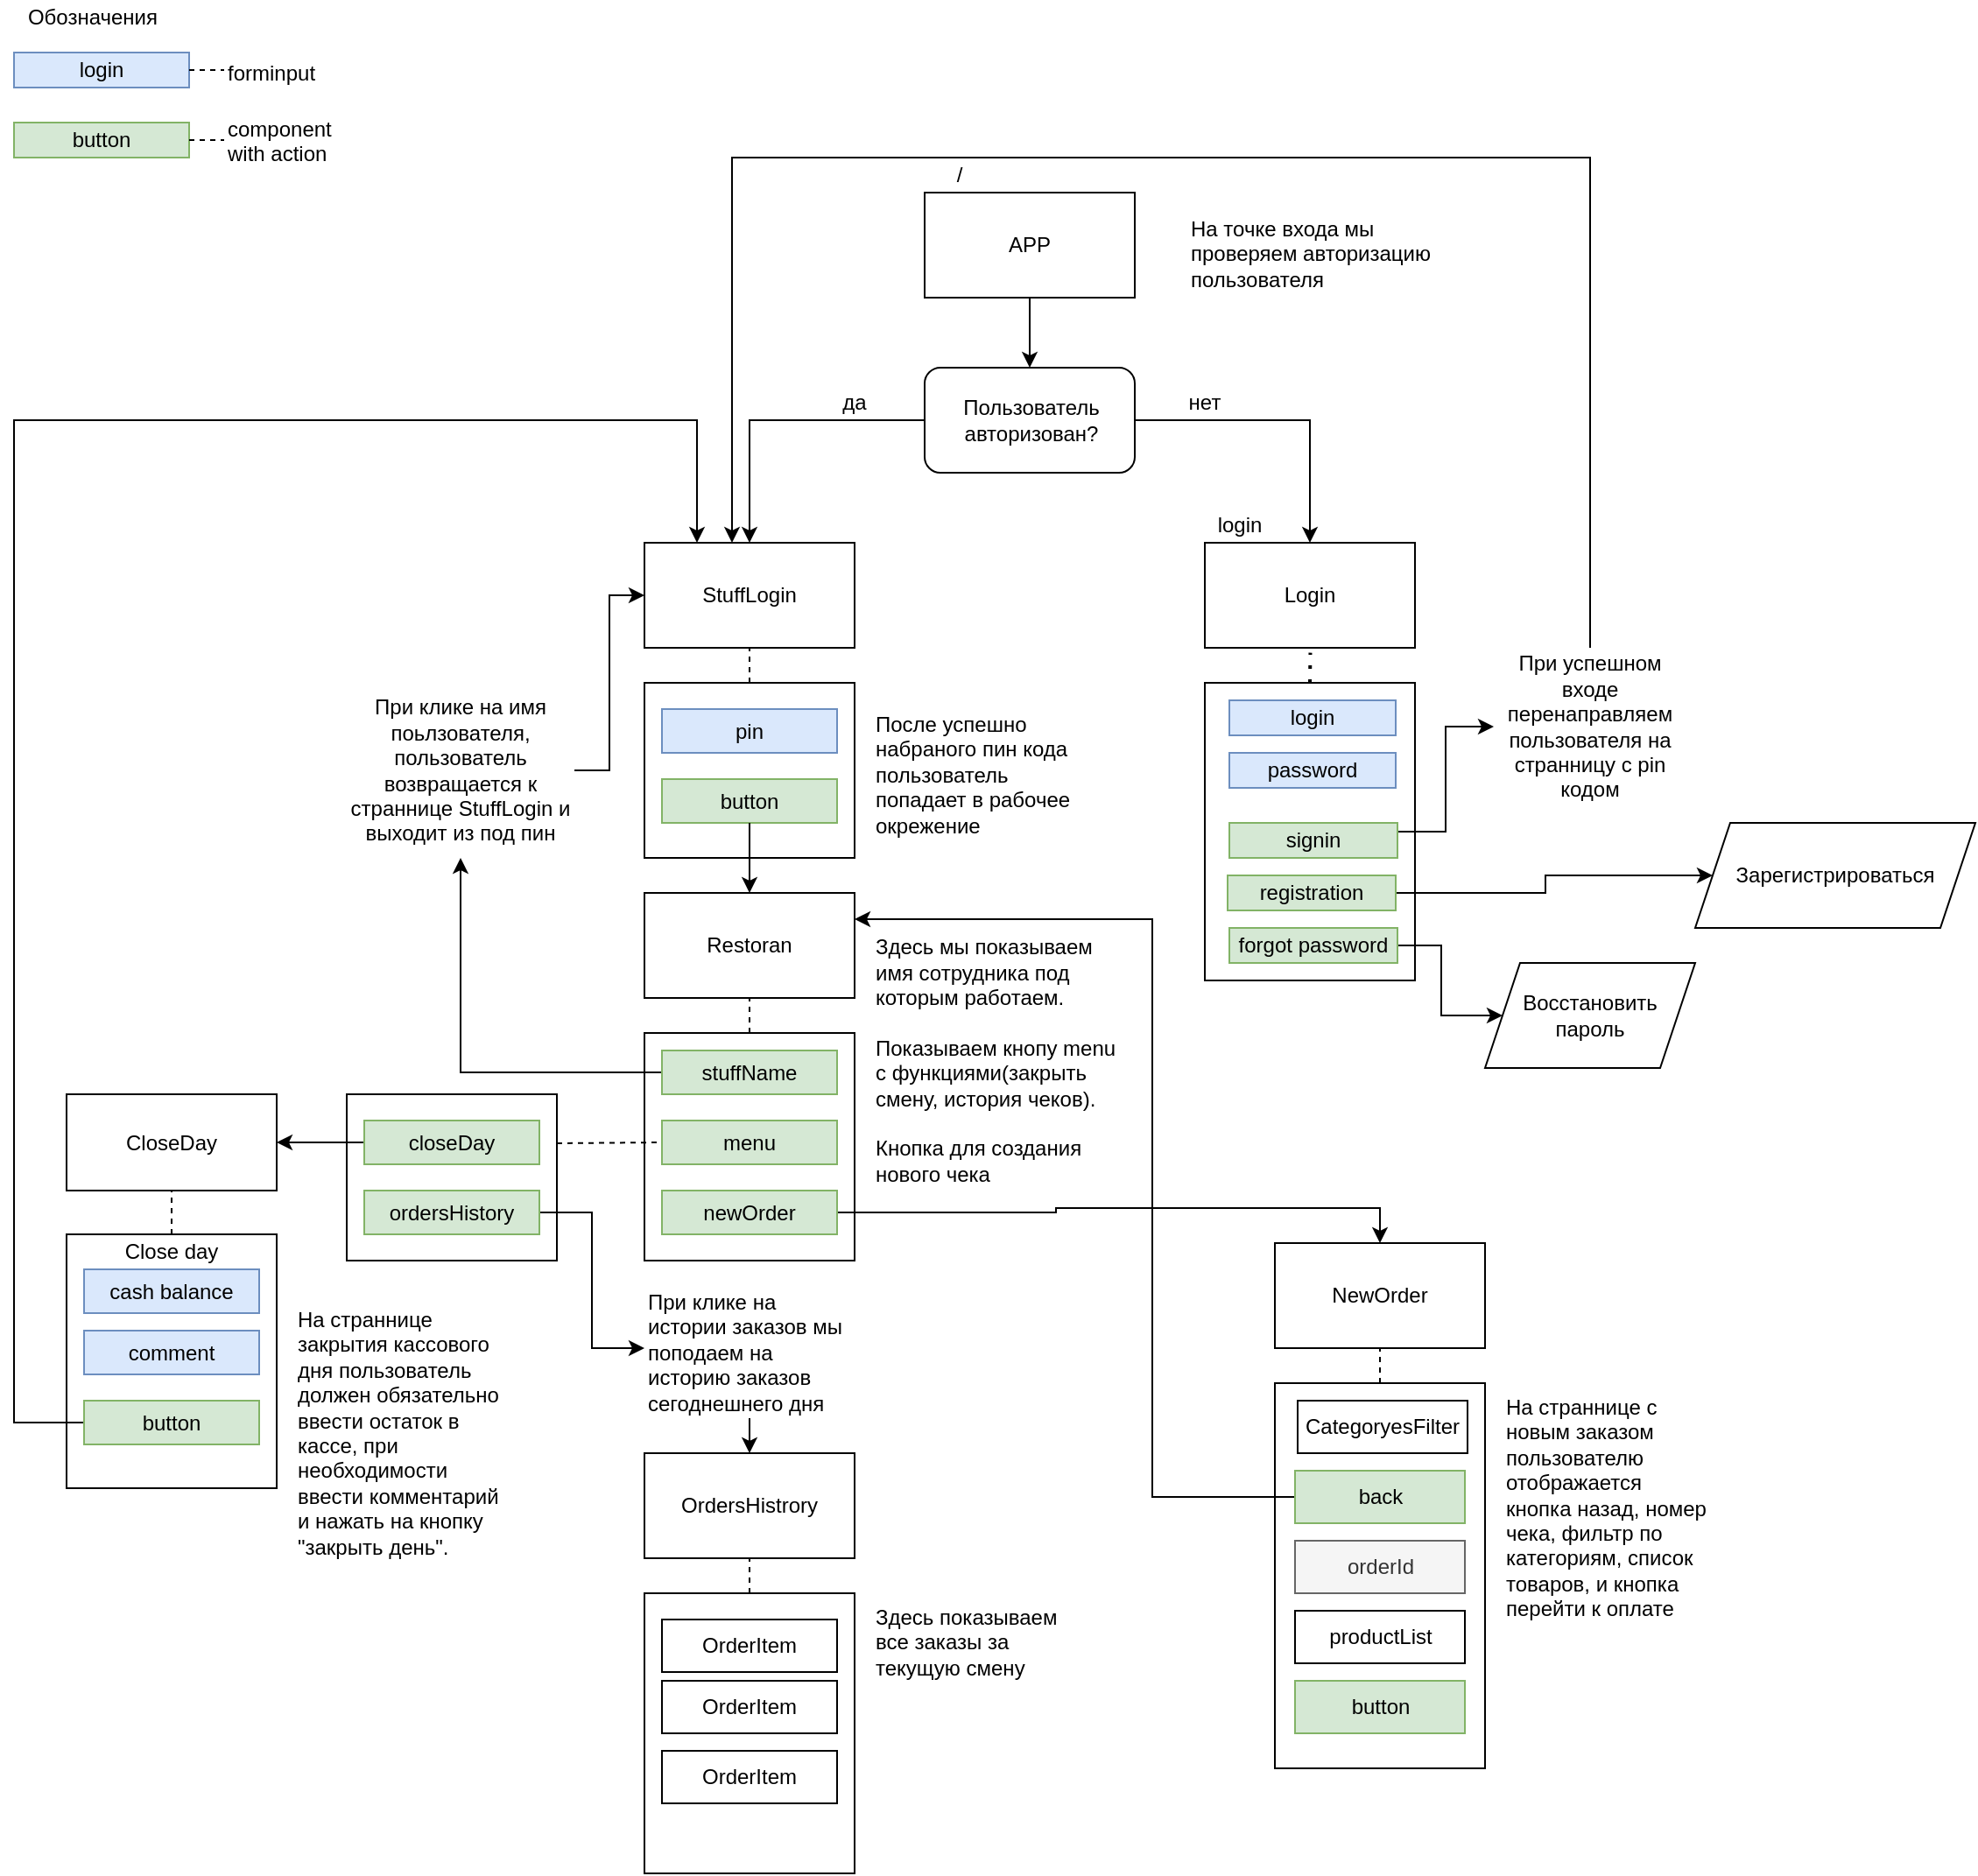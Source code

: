 <mxfile version="14.1.1" type="github" pages="2">
  <diagram id="w1IGCY3nbmWGk3qCiq3O" name="Scenarios">
    <mxGraphModel dx="2922" dy="2544" grid="1" gridSize="10" guides="1" tooltips="1" connect="1" arrows="1" fold="1" page="1" pageScale="1" pageWidth="827" pageHeight="1169" math="0" shadow="0">
      <root>
        <mxCell id="0" />
        <mxCell id="1" parent="0" />
        <mxCell id="aNe1XFJ8YNY24CfK5yjk-10" value="" style="rounded=0;whiteSpace=wrap;html=1;align=center;" vertex="1" parent="1">
          <mxGeometry x="400" y="320" width="120" height="170" as="geometry" />
        </mxCell>
        <mxCell id="w2oGDDwC-yfaYsdd0_vw-14" style="edgeStyle=orthogonalEdgeStyle;rounded=0;orthogonalLoop=1;jettySize=auto;html=1;exitX=0.5;exitY=1;exitDx=0;exitDy=0;entryX=0.5;entryY=0;entryDx=0;entryDy=0;" edge="1" parent="1" source="w2oGDDwC-yfaYsdd0_vw-1" target="w2oGDDwC-yfaYsdd0_vw-8">
          <mxGeometry relative="1" as="geometry" />
        </mxCell>
        <mxCell id="w2oGDDwC-yfaYsdd0_vw-1" value="APP" style="rounded=0;whiteSpace=wrap;html=1;" vertex="1" parent="1">
          <mxGeometry x="240" y="40" width="120" height="60" as="geometry" />
        </mxCell>
        <mxCell id="w2oGDDwC-yfaYsdd0_vw-2" value="На точке входа мы проверяем авторизацию пользователя" style="text;html=1;strokeColor=none;fillColor=none;align=left;verticalAlign=middle;whiteSpace=wrap;rounded=0;" vertex="1" parent="1">
          <mxGeometry x="390" y="50" width="170" height="50" as="geometry" />
        </mxCell>
        <mxCell id="w2oGDDwC-yfaYsdd0_vw-3" value="/" style="text;html=1;strokeColor=none;fillColor=none;align=center;verticalAlign=middle;whiteSpace=wrap;rounded=0;" vertex="1" parent="1">
          <mxGeometry x="240" y="20" width="40" height="20" as="geometry" />
        </mxCell>
        <mxCell id="w2oGDDwC-yfaYsdd0_vw-12" style="edgeStyle=orthogonalEdgeStyle;rounded=0;orthogonalLoop=1;jettySize=auto;html=1;exitX=0;exitY=0.5;exitDx=0;exitDy=0;" edge="1" parent="1" source="w2oGDDwC-yfaYsdd0_vw-8" target="w2oGDDwC-yfaYsdd0_vw-10">
          <mxGeometry relative="1" as="geometry" />
        </mxCell>
        <mxCell id="w2oGDDwC-yfaYsdd0_vw-16" style="edgeStyle=orthogonalEdgeStyle;rounded=0;orthogonalLoop=1;jettySize=auto;html=1;exitX=1;exitY=0.5;exitDx=0;exitDy=0;entryX=0.5;entryY=0;entryDx=0;entryDy=0;" edge="1" parent="1" source="w2oGDDwC-yfaYsdd0_vw-8" target="w2oGDDwC-yfaYsdd0_vw-15">
          <mxGeometry relative="1" as="geometry" />
        </mxCell>
        <mxCell id="w2oGDDwC-yfaYsdd0_vw-8" value="&lt;div style=&quot;text-align: center&quot;&gt;&lt;span&gt;Пользователь авторизован?&lt;/span&gt;&lt;/div&gt;" style="rounded=1;whiteSpace=wrap;html=1;align=left;" vertex="1" parent="1">
          <mxGeometry x="240" y="140" width="120" height="60" as="geometry" />
        </mxCell>
        <mxCell id="w2oGDDwC-yfaYsdd0_vw-10" value="StuffLogin" style="rounded=0;whiteSpace=wrap;html=1;align=center;" vertex="1" parent="1">
          <mxGeometry x="80" y="240" width="120" height="60" as="geometry" />
        </mxCell>
        <mxCell id="w2oGDDwC-yfaYsdd0_vw-13" value="да" style="text;html=1;strokeColor=none;fillColor=none;align=center;verticalAlign=middle;whiteSpace=wrap;rounded=0;" vertex="1" parent="1">
          <mxGeometry x="180" y="150" width="40" height="20" as="geometry" />
        </mxCell>
        <mxCell id="w2oGDDwC-yfaYsdd0_vw-15" value="Login" style="rounded=0;whiteSpace=wrap;html=1;align=center;" vertex="1" parent="1">
          <mxGeometry x="400" y="240" width="120" height="60" as="geometry" />
        </mxCell>
        <mxCell id="w2oGDDwC-yfaYsdd0_vw-17" value="нет" style="text;html=1;strokeColor=none;fillColor=none;align=center;verticalAlign=middle;whiteSpace=wrap;rounded=0;" vertex="1" parent="1">
          <mxGeometry x="380" y="150" width="40" height="20" as="geometry" />
        </mxCell>
        <mxCell id="w2oGDDwC-yfaYsdd0_vw-31" value="Восстановить пароль" style="shape=parallelogram;perimeter=parallelogramPerimeter;whiteSpace=wrap;html=1;fixedSize=1;align=center;" vertex="1" parent="1">
          <mxGeometry x="560" y="480" width="120" height="60" as="geometry" />
        </mxCell>
        <mxCell id="w2oGDDwC-yfaYsdd0_vw-33" value="Зарегистрироваться" style="shape=parallelogram;perimeter=parallelogramPerimeter;whiteSpace=wrap;html=1;fixedSize=1;align=center;" vertex="1" parent="1">
          <mxGeometry x="680" y="400" width="160" height="60" as="geometry" />
        </mxCell>
        <mxCell id="w2oGDDwC-yfaYsdd0_vw-34" value="login" style="text;html=1;strokeColor=none;fillColor=none;align=center;verticalAlign=middle;whiteSpace=wrap;rounded=0;" vertex="1" parent="1">
          <mxGeometry x="400" y="220" width="40" height="20" as="geometry" />
        </mxCell>
        <mxCell id="aNe1XFJ8YNY24CfK5yjk-3" value="Restoran" style="rounded=0;whiteSpace=wrap;html=1;align=center;" vertex="1" parent="1">
          <mxGeometry x="80" y="440" width="120" height="60" as="geometry" />
        </mxCell>
        <mxCell id="aNe1XFJ8YNY24CfK5yjk-7" value="login" style="rounded=0;whiteSpace=wrap;html=1;align=center;fillColor=#dae8fc;strokeColor=#6c8ebf;" vertex="1" parent="1">
          <mxGeometry x="414" y="330" width="95" height="20" as="geometry" />
        </mxCell>
        <mxCell id="aNe1XFJ8YNY24CfK5yjk-8" value="password" style="rounded=0;whiteSpace=wrap;html=1;align=center;fillColor=#dae8fc;strokeColor=#6c8ebf;" vertex="1" parent="1">
          <mxGeometry x="414" y="360" width="95" height="20" as="geometry" />
        </mxCell>
        <mxCell id="avErxySmuJCmImi-LPeo-18" style="edgeStyle=orthogonalEdgeStyle;rounded=0;orthogonalLoop=1;jettySize=auto;html=1;exitX=1;exitY=0.25;exitDx=0;exitDy=0;entryX=0;entryY=0.5;entryDx=0;entryDy=0;" edge="1" parent="1" source="aNe1XFJ8YNY24CfK5yjk-11" target="aNe1XFJ8YNY24CfK5yjk-15">
          <mxGeometry relative="1" as="geometry" />
        </mxCell>
        <mxCell id="aNe1XFJ8YNY24CfK5yjk-11" value="signin" style="rounded=0;whiteSpace=wrap;html=1;align=center;fillColor=#d5e8d4;strokeColor=#82b366;" vertex="1" parent="1">
          <mxGeometry x="414" y="400" width="96" height="20" as="geometry" />
        </mxCell>
        <mxCell id="avErxySmuJCmImi-LPeo-17" style="edgeStyle=orthogonalEdgeStyle;rounded=0;orthogonalLoop=1;jettySize=auto;html=1;exitX=1;exitY=0.5;exitDx=0;exitDy=0;entryX=0;entryY=0.5;entryDx=0;entryDy=0;" edge="1" parent="1" source="aNe1XFJ8YNY24CfK5yjk-12" target="w2oGDDwC-yfaYsdd0_vw-33">
          <mxGeometry relative="1" as="geometry" />
        </mxCell>
        <mxCell id="aNe1XFJ8YNY24CfK5yjk-12" value="registration" style="rounded=0;whiteSpace=wrap;html=1;align=center;fillColor=#d5e8d4;strokeColor=#82b366;" vertex="1" parent="1">
          <mxGeometry x="413" y="430" width="96" height="20" as="geometry" />
        </mxCell>
        <mxCell id="avErxySmuJCmImi-LPeo-16" style="edgeStyle=orthogonalEdgeStyle;rounded=0;orthogonalLoop=1;jettySize=auto;html=1;entryX=0;entryY=0.5;entryDx=0;entryDy=0;" edge="1" parent="1" source="aNe1XFJ8YNY24CfK5yjk-13" target="w2oGDDwC-yfaYsdd0_vw-31">
          <mxGeometry relative="1" as="geometry" />
        </mxCell>
        <mxCell id="aNe1XFJ8YNY24CfK5yjk-13" value="forgot password" style="rounded=0;whiteSpace=wrap;html=1;align=center;fillColor=#d5e8d4;strokeColor=#82b366;" vertex="1" parent="1">
          <mxGeometry x="414" y="460" width="96" height="20" as="geometry" />
        </mxCell>
        <mxCell id="aNe1XFJ8YNY24CfK5yjk-14" value="" style="endArrow=none;dashed=1;html=1;dashPattern=1 3;strokeWidth=2;entryX=0.502;entryY=1.047;entryDx=0;entryDy=0;entryPerimeter=0;exitX=0.5;exitY=0;exitDx=0;exitDy=0;" edge="1" parent="1" source="aNe1XFJ8YNY24CfK5yjk-10" target="w2oGDDwC-yfaYsdd0_vw-15">
          <mxGeometry width="50" height="50" relative="1" as="geometry">
            <mxPoint x="400" y="380" as="sourcePoint" />
            <mxPoint x="457" y="310" as="targetPoint" />
          </mxGeometry>
        </mxCell>
        <mxCell id="aNe1XFJ8YNY24CfK5yjk-18" style="edgeStyle=orthogonalEdgeStyle;rounded=0;orthogonalLoop=1;jettySize=auto;html=1;exitX=0.5;exitY=0;exitDx=0;exitDy=0;" edge="1" parent="1" source="aNe1XFJ8YNY24CfK5yjk-15">
          <mxGeometry relative="1" as="geometry">
            <mxPoint x="130" y="240" as="targetPoint" />
            <Array as="points">
              <mxPoint x="620" y="20" />
              <mxPoint x="130" y="20" />
            </Array>
          </mxGeometry>
        </mxCell>
        <mxCell id="aNe1XFJ8YNY24CfK5yjk-15" value="При успешном входе перенаправляем пользователя на странницу с pin кодом" style="text;html=1;strokeColor=none;fillColor=none;align=center;verticalAlign=middle;whiteSpace=wrap;rounded=0;" vertex="1" parent="1">
          <mxGeometry x="565" y="300" width="110" height="90" as="geometry" />
        </mxCell>
        <mxCell id="aNe1XFJ8YNY24CfK5yjk-27" value="" style="endArrow=none;dashed=1;html=1;entryX=0.5;entryY=1;entryDx=0;entryDy=0;exitX=0.5;exitY=0;exitDx=0;exitDy=0;" edge="1" parent="1" source="aNe1XFJ8YNY24CfK5yjk-24" target="w2oGDDwC-yfaYsdd0_vw-10">
          <mxGeometry width="50" height="50" relative="1" as="geometry">
            <mxPoint x="61" y="270" as="sourcePoint" />
            <mxPoint x="110" y="280" as="targetPoint" />
          </mxGeometry>
        </mxCell>
        <mxCell id="aNe1XFJ8YNY24CfK5yjk-32" value="" style="rounded=0;whiteSpace=wrap;html=1;align=right;" vertex="1" parent="1">
          <mxGeometry x="80" y="520" width="120" height="130" as="geometry" />
        </mxCell>
        <mxCell id="aNe1XFJ8YNY24CfK5yjk-33" value="" style="endArrow=none;dashed=1;html=1;entryX=0.5;entryY=1;entryDx=0;entryDy=0;exitX=0.5;exitY=0;exitDx=0;exitDy=0;" edge="1" parent="1" source="aNe1XFJ8YNY24CfK5yjk-32" target="aNe1XFJ8YNY24CfK5yjk-3">
          <mxGeometry width="50" height="50" relative="1" as="geometry">
            <mxPoint x="170" y="570" as="sourcePoint" />
            <mxPoint x="220" y="520" as="targetPoint" />
          </mxGeometry>
        </mxCell>
        <mxCell id="aNe1XFJ8YNY24CfK5yjk-48" style="edgeStyle=orthogonalEdgeStyle;rounded=0;orthogonalLoop=1;jettySize=auto;html=1;exitX=0;exitY=0.5;exitDx=0;exitDy=0;entryX=0.5;entryY=1;entryDx=0;entryDy=0;" edge="1" parent="1" source="aNe1XFJ8YNY24CfK5yjk-36" target="aNe1XFJ8YNY24CfK5yjk-51">
          <mxGeometry relative="1" as="geometry">
            <mxPoint x="-180" y="510" as="targetPoint" />
          </mxGeometry>
        </mxCell>
        <mxCell id="aNe1XFJ8YNY24CfK5yjk-36" value="stuffName" style="rounded=0;whiteSpace=wrap;html=1;align=center;fillColor=#d5e8d4;strokeColor=#82b366;" vertex="1" parent="1">
          <mxGeometry x="90" y="530" width="100" height="25" as="geometry" />
        </mxCell>
        <mxCell id="aNe1XFJ8YNY24CfK5yjk-38" value="menu" style="rounded=0;whiteSpace=wrap;html=1;align=center;fillColor=#d5e8d4;strokeColor=#82b366;" vertex="1" parent="1">
          <mxGeometry x="90" y="570" width="100" height="25" as="geometry" />
        </mxCell>
        <mxCell id="avErxySmuJCmImi-LPeo-57" style="edgeStyle=orthogonalEdgeStyle;rounded=0;orthogonalLoop=1;jettySize=auto;html=1;" edge="1" parent="1" source="aNe1XFJ8YNY24CfK5yjk-39" target="avErxySmuJCmImi-LPeo-47">
          <mxGeometry relative="1" as="geometry" />
        </mxCell>
        <mxCell id="aNe1XFJ8YNY24CfK5yjk-39" value="newOrder" style="rounded=0;whiteSpace=wrap;html=1;align=center;fillColor=#d5e8d4;strokeColor=#82b366;" vertex="1" parent="1">
          <mxGeometry x="90" y="610" width="100" height="25" as="geometry" />
        </mxCell>
        <mxCell id="aNe1XFJ8YNY24CfK5yjk-40" value="" style="endArrow=none;dashed=1;html=1;entryX=0;entryY=0.5;entryDx=0;entryDy=0;" edge="1" parent="1" target="aNe1XFJ8YNY24CfK5yjk-38">
          <mxGeometry width="50" height="50" relative="1" as="geometry">
            <mxPoint x="30" y="583" as="sourcePoint" />
            <mxPoint y="540" as="targetPoint" />
          </mxGeometry>
        </mxCell>
        <mxCell id="aNe1XFJ8YNY24CfK5yjk-42" value="" style="rounded=0;whiteSpace=wrap;html=1;align=right;" vertex="1" parent="1">
          <mxGeometry x="-90" y="555" width="120" height="95" as="geometry" />
        </mxCell>
        <mxCell id="avErxySmuJCmImi-LPeo-3" style="edgeStyle=orthogonalEdgeStyle;rounded=0;orthogonalLoop=1;jettySize=auto;html=1;exitX=0;exitY=0.5;exitDx=0;exitDy=0;entryX=1;entryY=0.5;entryDx=0;entryDy=0;" edge="1" parent="1" source="aNe1XFJ8YNY24CfK5yjk-44" target="avErxySmuJCmImi-LPeo-2">
          <mxGeometry relative="1" as="geometry" />
        </mxCell>
        <mxCell id="aNe1XFJ8YNY24CfK5yjk-44" value="closeDay" style="rounded=0;whiteSpace=wrap;html=1;align=center;fillColor=#d5e8d4;strokeColor=#82b366;" vertex="1" parent="1">
          <mxGeometry x="-80" y="570" width="100" height="25" as="geometry" />
        </mxCell>
        <mxCell id="avErxySmuJCmImi-LPeo-22" style="edgeStyle=orthogonalEdgeStyle;rounded=0;orthogonalLoop=1;jettySize=auto;html=1;entryX=0;entryY=0.5;entryDx=0;entryDy=0;" edge="1" parent="1" source="aNe1XFJ8YNY24CfK5yjk-46" target="avErxySmuJCmImi-LPeo-21">
          <mxGeometry relative="1" as="geometry" />
        </mxCell>
        <mxCell id="aNe1XFJ8YNY24CfK5yjk-46" value="ordersHistory" style="rounded=0;whiteSpace=wrap;html=1;align=center;fillColor=#d5e8d4;strokeColor=#82b366;" vertex="1" parent="1">
          <mxGeometry x="-80" y="610" width="100" height="25" as="geometry" />
        </mxCell>
        <mxCell id="avErxySmuJCmImi-LPeo-43" style="edgeStyle=orthogonalEdgeStyle;rounded=0;orthogonalLoop=1;jettySize=auto;html=1;entryX=0;entryY=0.5;entryDx=0;entryDy=0;" edge="1" parent="1" source="aNe1XFJ8YNY24CfK5yjk-51" target="w2oGDDwC-yfaYsdd0_vw-10">
          <mxGeometry relative="1" as="geometry" />
        </mxCell>
        <mxCell id="aNe1XFJ8YNY24CfK5yjk-51" value="При клике на имя поьлзователя, пользователь возвращается к страннице StuffLogin и выходит из под пин" style="text;html=1;strokeColor=none;fillColor=none;align=center;verticalAlign=middle;whiteSpace=wrap;rounded=0;" vertex="1" parent="1">
          <mxGeometry x="-90" y="320" width="130" height="100" as="geometry" />
        </mxCell>
        <mxCell id="avErxySmuJCmImi-LPeo-2" value="CloseDay" style="rounded=0;whiteSpace=wrap;html=1;align=center;" vertex="1" parent="1">
          <mxGeometry x="-250" y="555" width="120" height="55" as="geometry" />
        </mxCell>
        <mxCell id="avErxySmuJCmImi-LPeo-4" value="" style="rounded=0;whiteSpace=wrap;html=1;align=right;" vertex="1" parent="1">
          <mxGeometry x="-250" y="635" width="120" height="145" as="geometry" />
        </mxCell>
        <mxCell id="avErxySmuJCmImi-LPeo-12" style="edgeStyle=orthogonalEdgeStyle;rounded=0;orthogonalLoop=1;jettySize=auto;html=1;exitX=0;exitY=0.5;exitDx=0;exitDy=0;entryX=0.25;entryY=0;entryDx=0;entryDy=0;" edge="1" parent="1" source="avErxySmuJCmImi-LPeo-10" target="w2oGDDwC-yfaYsdd0_vw-10">
          <mxGeometry relative="1" as="geometry">
            <mxPoint x="110" y="170" as="targetPoint" />
            <Array as="points">
              <mxPoint x="-280" y="743" />
              <mxPoint x="-280" y="170" />
              <mxPoint x="110" y="170" />
            </Array>
          </mxGeometry>
        </mxCell>
        <mxCell id="avErxySmuJCmImi-LPeo-5" value="cash balance" style="rounded=0;whiteSpace=wrap;html=1;align=center;fillColor=#dae8fc;strokeColor=#6c8ebf;" vertex="1" parent="1">
          <mxGeometry x="-240" y="655" width="100" height="25" as="geometry" />
        </mxCell>
        <mxCell id="avErxySmuJCmImi-LPeo-6" value="Close day" style="text;html=1;strokeColor=none;fillColor=none;align=center;verticalAlign=middle;whiteSpace=wrap;rounded=0;" vertex="1" parent="1">
          <mxGeometry x="-250" y="635" width="120" height="20" as="geometry" />
        </mxCell>
        <mxCell id="avErxySmuJCmImi-LPeo-7" value="comment" style="rounded=0;whiteSpace=wrap;html=1;align=center;fillColor=#dae8fc;strokeColor=#6c8ebf;" vertex="1" parent="1">
          <mxGeometry x="-240" y="690" width="100" height="25" as="geometry" />
        </mxCell>
        <mxCell id="avErxySmuJCmImi-LPeo-10" value="button" style="rounded=0;whiteSpace=wrap;html=1;align=center;fillColor=#d5e8d4;strokeColor=#82b366;" vertex="1" parent="1">
          <mxGeometry x="-240" y="730" width="100" height="25" as="geometry" />
        </mxCell>
        <mxCell id="avErxySmuJCmImi-LPeo-11" value="На страннице закрытия кассового дня пользователь должен обязательно ввести остаток в кассе, при необходимости ввести комментарий и нажать на кнопку &quot;закрыть день&quot;.&amp;nbsp;" style="text;html=1;strokeColor=none;fillColor=none;align=left;verticalAlign=top;whiteSpace=wrap;rounded=0;" vertex="1" parent="1">
          <mxGeometry x="-120" y="670" width="120" height="170" as="geometry" />
        </mxCell>
        <mxCell id="avErxySmuJCmImi-LPeo-13" value="" style="endArrow=none;dashed=1;html=1;entryX=0.5;entryY=1;entryDx=0;entryDy=0;exitX=0.5;exitY=0;exitDx=0;exitDy=0;" edge="1" parent="1" source="avErxySmuJCmImi-LPeo-6" target="avErxySmuJCmImi-LPeo-2">
          <mxGeometry width="50" height="50" relative="1" as="geometry">
            <mxPoint x="-210" y="650" as="sourcePoint" />
            <mxPoint x="-160" y="600" as="targetPoint" />
          </mxGeometry>
        </mxCell>
        <mxCell id="avErxySmuJCmImi-LPeo-20" value="OrdersHistrory" style="rounded=0;whiteSpace=wrap;html=1;align=center;" vertex="1" parent="1">
          <mxGeometry x="80" y="760" width="120" height="60" as="geometry" />
        </mxCell>
        <mxCell id="avErxySmuJCmImi-LPeo-23" style="edgeStyle=orthogonalEdgeStyle;rounded=0;orthogonalLoop=1;jettySize=auto;html=1;exitX=0.5;exitY=1;exitDx=0;exitDy=0;entryX=0.5;entryY=0;entryDx=0;entryDy=0;" edge="1" parent="1" source="avErxySmuJCmImi-LPeo-21" target="avErxySmuJCmImi-LPeo-20">
          <mxGeometry relative="1" as="geometry" />
        </mxCell>
        <mxCell id="avErxySmuJCmImi-LPeo-21" value="При клике на истории заказов мы поподаем на историю заказов сегоднешнего дня" style="text;html=1;strokeColor=none;fillColor=none;align=left;verticalAlign=top;whiteSpace=wrap;rounded=0;" vertex="1" parent="1">
          <mxGeometry x="80" y="660" width="120" height="80" as="geometry" />
        </mxCell>
        <mxCell id="avErxySmuJCmImi-LPeo-24" value="" style="rounded=0;whiteSpace=wrap;html=1;align=center;" vertex="1" parent="1">
          <mxGeometry x="80" y="840" width="120" height="160" as="geometry" />
        </mxCell>
        <mxCell id="avErxySmuJCmImi-LPeo-25" value="" style="endArrow=none;dashed=1;html=1;entryX=0.5;entryY=1;entryDx=0;entryDy=0;exitX=0.5;exitY=0;exitDx=0;exitDy=0;" edge="1" parent="1" source="avErxySmuJCmImi-LPeo-24" target="avErxySmuJCmImi-LPeo-20">
          <mxGeometry width="50" height="50" relative="1" as="geometry">
            <mxPoint x="110" y="860" as="sourcePoint" />
            <mxPoint x="160" y="810" as="targetPoint" />
          </mxGeometry>
        </mxCell>
        <mxCell id="avErxySmuJCmImi-LPeo-26" value="Здесь показываем все заказы за текущую смену" style="text;html=1;strokeColor=none;fillColor=none;align=left;verticalAlign=top;whiteSpace=wrap;rounded=0;" vertex="1" parent="1">
          <mxGeometry x="210" y="840" width="120" height="60" as="geometry" />
        </mxCell>
        <mxCell id="avErxySmuJCmImi-LPeo-27" value="OrderItem" style="rounded=0;whiteSpace=wrap;html=1;align=center;" vertex="1" parent="1">
          <mxGeometry x="90" y="855" width="100" height="30" as="geometry" />
        </mxCell>
        <mxCell id="avErxySmuJCmImi-LPeo-29" value="OrderItem" style="rounded=0;whiteSpace=wrap;html=1;align=center;" vertex="1" parent="1">
          <mxGeometry x="90" y="890" width="100" height="30" as="geometry" />
        </mxCell>
        <mxCell id="avErxySmuJCmImi-LPeo-30" value="OrderItem" style="rounded=0;whiteSpace=wrap;html=1;align=center;" vertex="1" parent="1">
          <mxGeometry x="90" y="930" width="100" height="30" as="geometry" />
        </mxCell>
        <mxCell id="avErxySmuJCmImi-LPeo-32" value="login" style="rounded=0;whiteSpace=wrap;html=1;align=center;fillColor=#dae8fc;strokeColor=#6c8ebf;" vertex="1" parent="1">
          <mxGeometry x="-280" y="-40" width="100" height="20" as="geometry" />
        </mxCell>
        <mxCell id="avErxySmuJCmImi-LPeo-33" value="Обозначения" style="text;html=1;strokeColor=none;fillColor=none;align=center;verticalAlign=middle;whiteSpace=wrap;rounded=0;" vertex="1" parent="1">
          <mxGeometry x="-280" y="-70" width="90" height="20" as="geometry" />
        </mxCell>
        <mxCell id="avErxySmuJCmImi-LPeo-34" value="forminput" style="text;html=1;strokeColor=none;fillColor=none;align=left;verticalAlign=top;whiteSpace=wrap;rounded=0;" vertex="1" parent="1">
          <mxGeometry x="-160" y="-42.5" width="60" height="25" as="geometry" />
        </mxCell>
        <mxCell id="avErxySmuJCmImi-LPeo-35" value="" style="endArrow=none;dashed=1;html=1;entryX=0;entryY=0.5;entryDx=0;entryDy=0;exitX=1;exitY=0.5;exitDx=0;exitDy=0;" edge="1" parent="1" source="avErxySmuJCmImi-LPeo-32" target="avErxySmuJCmImi-LPeo-34">
          <mxGeometry width="50" height="50" relative="1" as="geometry">
            <mxPoint x="-180" y="80" as="sourcePoint" />
            <mxPoint x="-130" y="30" as="targetPoint" />
          </mxGeometry>
        </mxCell>
        <mxCell id="avErxySmuJCmImi-LPeo-36" value="button" style="rounded=0;whiteSpace=wrap;html=1;align=center;fillColor=#d5e8d4;strokeColor=#82b366;" vertex="1" parent="1">
          <mxGeometry x="-280" width="100" height="20" as="geometry" />
        </mxCell>
        <mxCell id="avErxySmuJCmImi-LPeo-37" value="component with action" style="text;html=1;strokeColor=none;fillColor=none;align=left;verticalAlign=top;whiteSpace=wrap;rounded=0;" vertex="1" parent="1">
          <mxGeometry x="-160" y="-10" width="80" height="40" as="geometry" />
        </mxCell>
        <mxCell id="avErxySmuJCmImi-LPeo-38" value="" style="endArrow=none;dashed=1;html=1;entryX=0;entryY=0.5;entryDx=0;entryDy=0;exitX=1;exitY=0.5;exitDx=0;exitDy=0;" edge="1" parent="1" source="avErxySmuJCmImi-LPeo-36" target="avErxySmuJCmImi-LPeo-37">
          <mxGeometry width="50" height="50" relative="1" as="geometry">
            <mxPoint x="-200" y="40" as="sourcePoint" />
            <mxPoint x="-150" y="-10" as="targetPoint" />
          </mxGeometry>
        </mxCell>
        <mxCell id="avErxySmuJCmImi-LPeo-41" value="" style="group" vertex="1" connectable="0" parent="1">
          <mxGeometry x="80" y="320" width="120" height="100" as="geometry" />
        </mxCell>
        <mxCell id="aNe1XFJ8YNY24CfK5yjk-24" value="" style="rounded=0;whiteSpace=wrap;html=1;align=center;" vertex="1" parent="avErxySmuJCmImi-LPeo-41">
          <mxGeometry width="120" height="100" as="geometry" />
        </mxCell>
        <mxCell id="aNe1XFJ8YNY24CfK5yjk-25" value="pin" style="rounded=0;whiteSpace=wrap;html=1;align=center;fillColor=#dae8fc;strokeColor=#6c8ebf;" vertex="1" parent="avErxySmuJCmImi-LPeo-41">
          <mxGeometry x="10" y="15" width="100" height="25" as="geometry" />
        </mxCell>
        <mxCell id="aNe1XFJ8YNY24CfK5yjk-28" value="button" style="rounded=0;whiteSpace=wrap;html=1;align=center;fillColor=#d5e8d4;strokeColor=#82b366;" vertex="1" parent="avErxySmuJCmImi-LPeo-41">
          <mxGeometry x="10" y="55" width="100" height="25" as="geometry" />
        </mxCell>
        <mxCell id="aNe1XFJ8YNY24CfK5yjk-29" style="edgeStyle=orthogonalEdgeStyle;rounded=0;orthogonalLoop=1;jettySize=auto;html=1;exitX=0.5;exitY=1;exitDx=0;exitDy=0;" edge="1" parent="avErxySmuJCmImi-LPeo-41" source="aNe1XFJ8YNY24CfK5yjk-24" target="aNe1XFJ8YNY24CfK5yjk-24">
          <mxGeometry relative="1" as="geometry" />
        </mxCell>
        <mxCell id="avErxySmuJCmImi-LPeo-42" style="edgeStyle=orthogonalEdgeStyle;rounded=0;orthogonalLoop=1;jettySize=auto;html=1;exitX=0.5;exitY=1;exitDx=0;exitDy=0;entryX=0.5;entryY=0;entryDx=0;entryDy=0;" edge="1" parent="1" source="aNe1XFJ8YNY24CfK5yjk-28" target="aNe1XFJ8YNY24CfK5yjk-3">
          <mxGeometry relative="1" as="geometry" />
        </mxCell>
        <mxCell id="avErxySmuJCmImi-LPeo-47" value="NewOrder" style="rounded=0;whiteSpace=wrap;html=1;align=center;" vertex="1" parent="1">
          <mxGeometry x="440" y="640" width="120" height="60" as="geometry" />
        </mxCell>
        <mxCell id="avErxySmuJCmImi-LPeo-48" value="" style="rounded=0;whiteSpace=wrap;html=1;align=center;" vertex="1" parent="1">
          <mxGeometry x="440" y="720" width="120" height="220" as="geometry" />
        </mxCell>
        <mxCell id="avErxySmuJCmImi-LPeo-49" value="На страннице с новым заказом пользователю отображается кнопка назад, номер чека, фильтр по категориям, список товаров, и кнопка перейти к оплате" style="text;html=1;strokeColor=none;fillColor=none;align=left;verticalAlign=top;whiteSpace=wrap;rounded=0;" vertex="1" parent="1">
          <mxGeometry x="570" y="720" width="120" height="140" as="geometry" />
        </mxCell>
        <mxCell id="avErxySmuJCmImi-LPeo-51" value="CategoryesFilter" style="rounded=0;whiteSpace=wrap;html=1;align=center;" vertex="1" parent="1">
          <mxGeometry x="453" y="730" width="97" height="30" as="geometry" />
        </mxCell>
        <mxCell id="avErxySmuJCmImi-LPeo-59" style="edgeStyle=orthogonalEdgeStyle;rounded=0;orthogonalLoop=1;jettySize=auto;html=1;entryX=1;entryY=0.25;entryDx=0;entryDy=0;" edge="1" parent="1" source="avErxySmuJCmImi-LPeo-52" target="aNe1XFJ8YNY24CfK5yjk-3">
          <mxGeometry relative="1" as="geometry">
            <mxPoint x="380" y="490" as="targetPoint" />
            <Array as="points">
              <mxPoint x="370" y="785" />
              <mxPoint x="370" y="455" />
            </Array>
          </mxGeometry>
        </mxCell>
        <mxCell id="avErxySmuJCmImi-LPeo-52" value="back" style="rounded=0;whiteSpace=wrap;html=1;align=center;fillColor=#d5e8d4;strokeColor=#82b366;" vertex="1" parent="1">
          <mxGeometry x="451.5" y="770" width="97" height="30" as="geometry" />
        </mxCell>
        <mxCell id="avErxySmuJCmImi-LPeo-53" value="orderId" style="rounded=0;whiteSpace=wrap;html=1;align=center;fillColor=#f5f5f5;strokeColor=#666666;fontColor=#333333;" vertex="1" parent="1">
          <mxGeometry x="451.5" y="810" width="97" height="30" as="geometry" />
        </mxCell>
        <mxCell id="avErxySmuJCmImi-LPeo-54" value="productList" style="rounded=0;whiteSpace=wrap;html=1;align=center;" vertex="1" parent="1">
          <mxGeometry x="451.5" y="850" width="97" height="30" as="geometry" />
        </mxCell>
        <mxCell id="avErxySmuJCmImi-LPeo-55" value="button" style="rounded=0;whiteSpace=wrap;html=1;align=center;fillColor=#d5e8d4;strokeColor=#82b366;" vertex="1" parent="1">
          <mxGeometry x="451.5" y="890" width="97" height="30" as="geometry" />
        </mxCell>
        <mxCell id="avErxySmuJCmImi-LPeo-56" value="" style="endArrow=none;dashed=1;html=1;entryX=0.5;entryY=1;entryDx=0;entryDy=0;" edge="1" parent="1" target="avErxySmuJCmImi-LPeo-47">
          <mxGeometry width="50" height="50" relative="1" as="geometry">
            <mxPoint x="500" y="720" as="sourcePoint" />
            <mxPoint x="560" y="710" as="targetPoint" />
          </mxGeometry>
        </mxCell>
        <mxCell id="aNe1XFJ8YNY24CfK5yjk-31" value="После успешно набраного пин кода пользователь попадает в рабочее окрежение" style="text;html=1;strokeColor=none;fillColor=none;align=left;verticalAlign=top;whiteSpace=wrap;rounded=0;" vertex="1" parent="1">
          <mxGeometry x="210" y="330" width="120" height="80" as="geometry" />
        </mxCell>
        <mxCell id="aNe1XFJ8YNY24CfK5yjk-34" value="Здесь мы показываем имя сотрудника под которым работаем.&lt;br&gt;&lt;br&gt;Показываем кнопу menu с функциями(закрыть смену, история чеков).&lt;br&gt;&lt;br&gt;Кнопка для создания нового чека&lt;br&gt;&lt;br&gt;" style="text;html=1;strokeColor=none;fillColor=none;align=left;verticalAlign=middle;whiteSpace=wrap;rounded=0;" vertex="1" parent="1">
          <mxGeometry x="210" y="482.5" width="140" height="120" as="geometry" />
        </mxCell>
      </root>
    </mxGraphModel>
  </diagram>
  <diagram id="Fdd5uCRcAM72iZbEjS7j" name="SignIn">
    <mxGraphModel dx="479" dy="314" grid="1" gridSize="10" guides="1" tooltips="1" connect="1" arrows="1" fold="1" page="1" pageScale="1" pageWidth="827" pageHeight="1169" math="0" shadow="0">
      <root>
        <mxCell id="MEYYuDmpujNnPS7k1JJJ-0" />
        <mxCell id="MEYYuDmpujNnPS7k1JJJ-1" parent="MEYYuDmpujNnPS7k1JJJ-0" />
        <mxCell id="MEYYuDmpujNnPS7k1JJJ-2" value="" style="rounded=0;whiteSpace=wrap;html=1;align=left;" vertex="1" parent="MEYYuDmpujNnPS7k1JJJ-1">
          <mxGeometry x="280" y="150" width="190" height="210" as="geometry" />
        </mxCell>
        <mxCell id="MEYYuDmpujNnPS7k1JJJ-3" value="" style="rounded=0;whiteSpace=wrap;html=1;align=left;" vertex="1" parent="MEYYuDmpujNnPS7k1JJJ-1">
          <mxGeometry x="315" y="170" width="120" height="170" as="geometry" />
        </mxCell>
        <mxCell id="MEYYuDmpujNnPS7k1JJJ-4" value="" style="rounded=0;whiteSpace=wrap;html=1;align=left;" vertex="1" parent="MEYYuDmpujNnPS7k1JJJ-1">
          <mxGeometry x="327.5" y="180" width="95" height="47.5" as="geometry" />
        </mxCell>
        <mxCell id="MEYYuDmpujNnPS7k1JJJ-5" value="container" style="text;html=1;strokeColor=none;fillColor=none;align=center;verticalAlign=middle;whiteSpace=wrap;rounded=0;" vertex="1" parent="MEYYuDmpujNnPS7k1JJJ-1">
          <mxGeometry x="287.5" y="130" width="32.5" height="20" as="geometry" />
        </mxCell>
        <mxCell id="MEYYuDmpujNnPS7k1JJJ-6" value="Text" style="text;html=1;strokeColor=none;fillColor=none;align=center;verticalAlign=middle;whiteSpace=wrap;rounded=0;" vertex="1" parent="MEYYuDmpujNnPS7k1JJJ-1">
          <mxGeometry x="315" y="150" width="40" height="20" as="geometry" />
        </mxCell>
      </root>
    </mxGraphModel>
  </diagram>
</mxfile>
